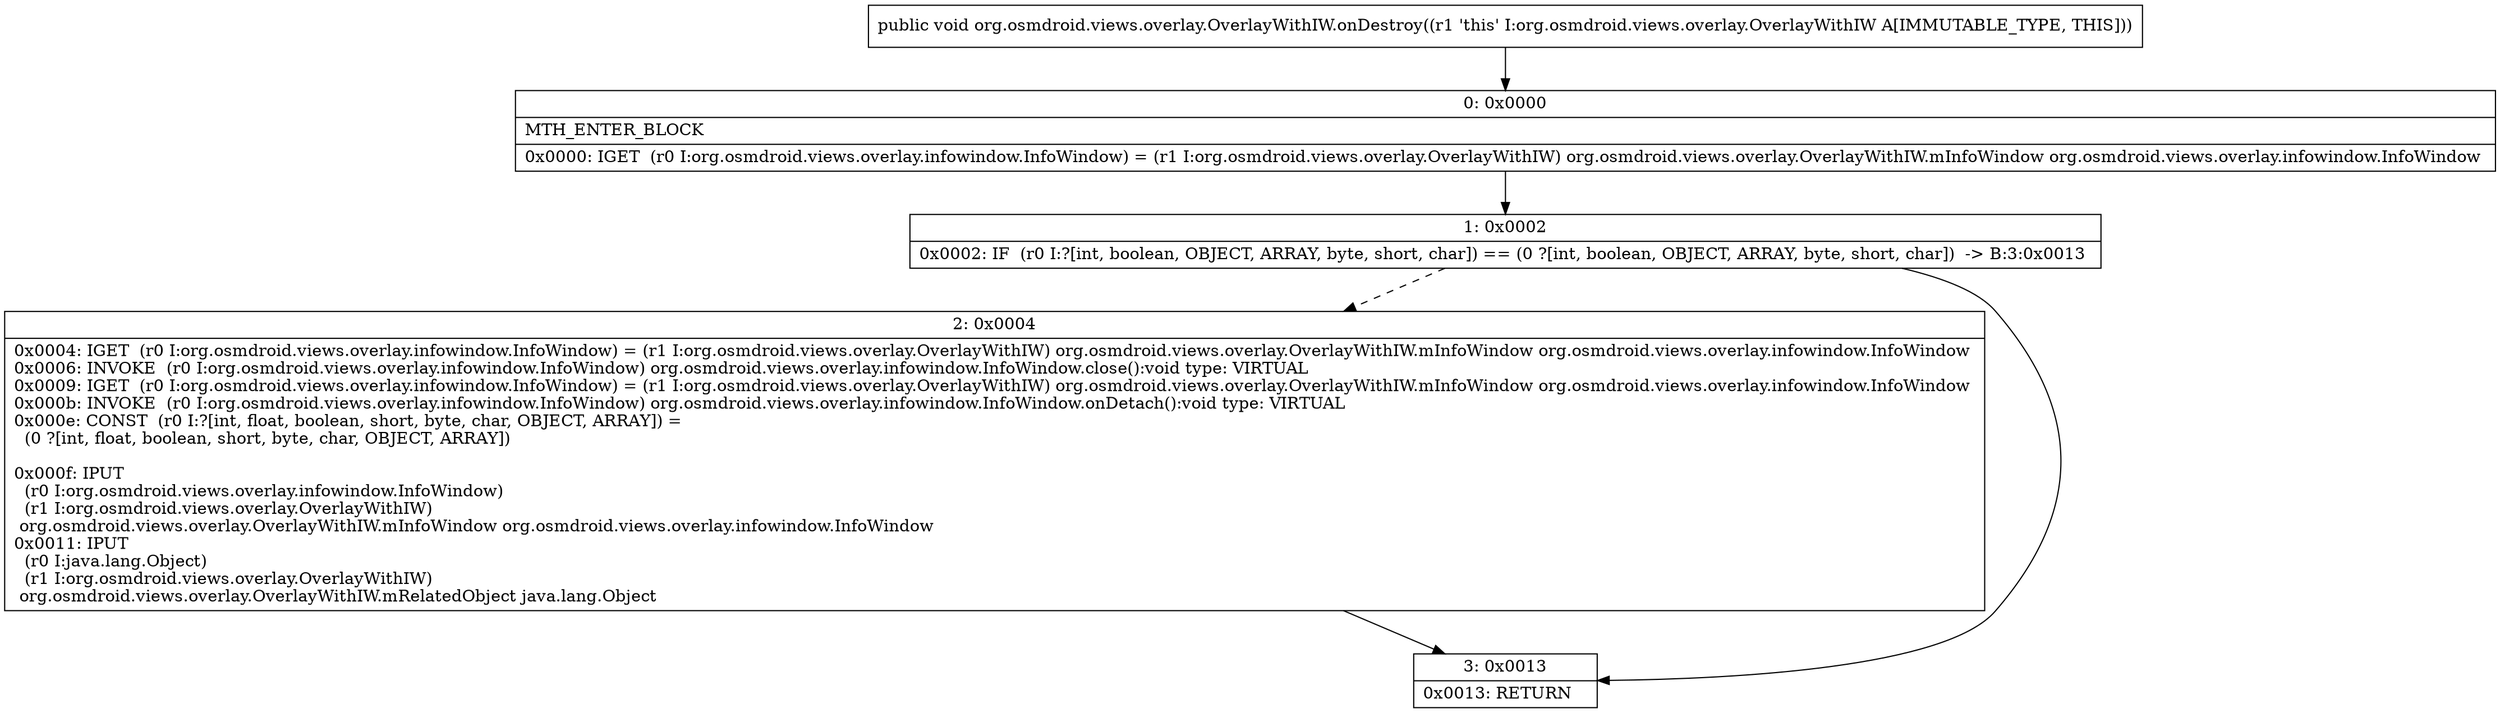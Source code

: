 digraph "CFG fororg.osmdroid.views.overlay.OverlayWithIW.onDestroy()V" {
Node_0 [shape=record,label="{0\:\ 0x0000|MTH_ENTER_BLOCK\l|0x0000: IGET  (r0 I:org.osmdroid.views.overlay.infowindow.InfoWindow) = (r1 I:org.osmdroid.views.overlay.OverlayWithIW) org.osmdroid.views.overlay.OverlayWithIW.mInfoWindow org.osmdroid.views.overlay.infowindow.InfoWindow \l}"];
Node_1 [shape=record,label="{1\:\ 0x0002|0x0002: IF  (r0 I:?[int, boolean, OBJECT, ARRAY, byte, short, char]) == (0 ?[int, boolean, OBJECT, ARRAY, byte, short, char])  \-\> B:3:0x0013 \l}"];
Node_2 [shape=record,label="{2\:\ 0x0004|0x0004: IGET  (r0 I:org.osmdroid.views.overlay.infowindow.InfoWindow) = (r1 I:org.osmdroid.views.overlay.OverlayWithIW) org.osmdroid.views.overlay.OverlayWithIW.mInfoWindow org.osmdroid.views.overlay.infowindow.InfoWindow \l0x0006: INVOKE  (r0 I:org.osmdroid.views.overlay.infowindow.InfoWindow) org.osmdroid.views.overlay.infowindow.InfoWindow.close():void type: VIRTUAL \l0x0009: IGET  (r0 I:org.osmdroid.views.overlay.infowindow.InfoWindow) = (r1 I:org.osmdroid.views.overlay.OverlayWithIW) org.osmdroid.views.overlay.OverlayWithIW.mInfoWindow org.osmdroid.views.overlay.infowindow.InfoWindow \l0x000b: INVOKE  (r0 I:org.osmdroid.views.overlay.infowindow.InfoWindow) org.osmdroid.views.overlay.infowindow.InfoWindow.onDetach():void type: VIRTUAL \l0x000e: CONST  (r0 I:?[int, float, boolean, short, byte, char, OBJECT, ARRAY]) = \l  (0 ?[int, float, boolean, short, byte, char, OBJECT, ARRAY])\l \l0x000f: IPUT  \l  (r0 I:org.osmdroid.views.overlay.infowindow.InfoWindow)\l  (r1 I:org.osmdroid.views.overlay.OverlayWithIW)\l org.osmdroid.views.overlay.OverlayWithIW.mInfoWindow org.osmdroid.views.overlay.infowindow.InfoWindow \l0x0011: IPUT  \l  (r0 I:java.lang.Object)\l  (r1 I:org.osmdroid.views.overlay.OverlayWithIW)\l org.osmdroid.views.overlay.OverlayWithIW.mRelatedObject java.lang.Object \l}"];
Node_3 [shape=record,label="{3\:\ 0x0013|0x0013: RETURN   \l}"];
MethodNode[shape=record,label="{public void org.osmdroid.views.overlay.OverlayWithIW.onDestroy((r1 'this' I:org.osmdroid.views.overlay.OverlayWithIW A[IMMUTABLE_TYPE, THIS])) }"];
MethodNode -> Node_0;
Node_0 -> Node_1;
Node_1 -> Node_2[style=dashed];
Node_1 -> Node_3;
Node_2 -> Node_3;
}


